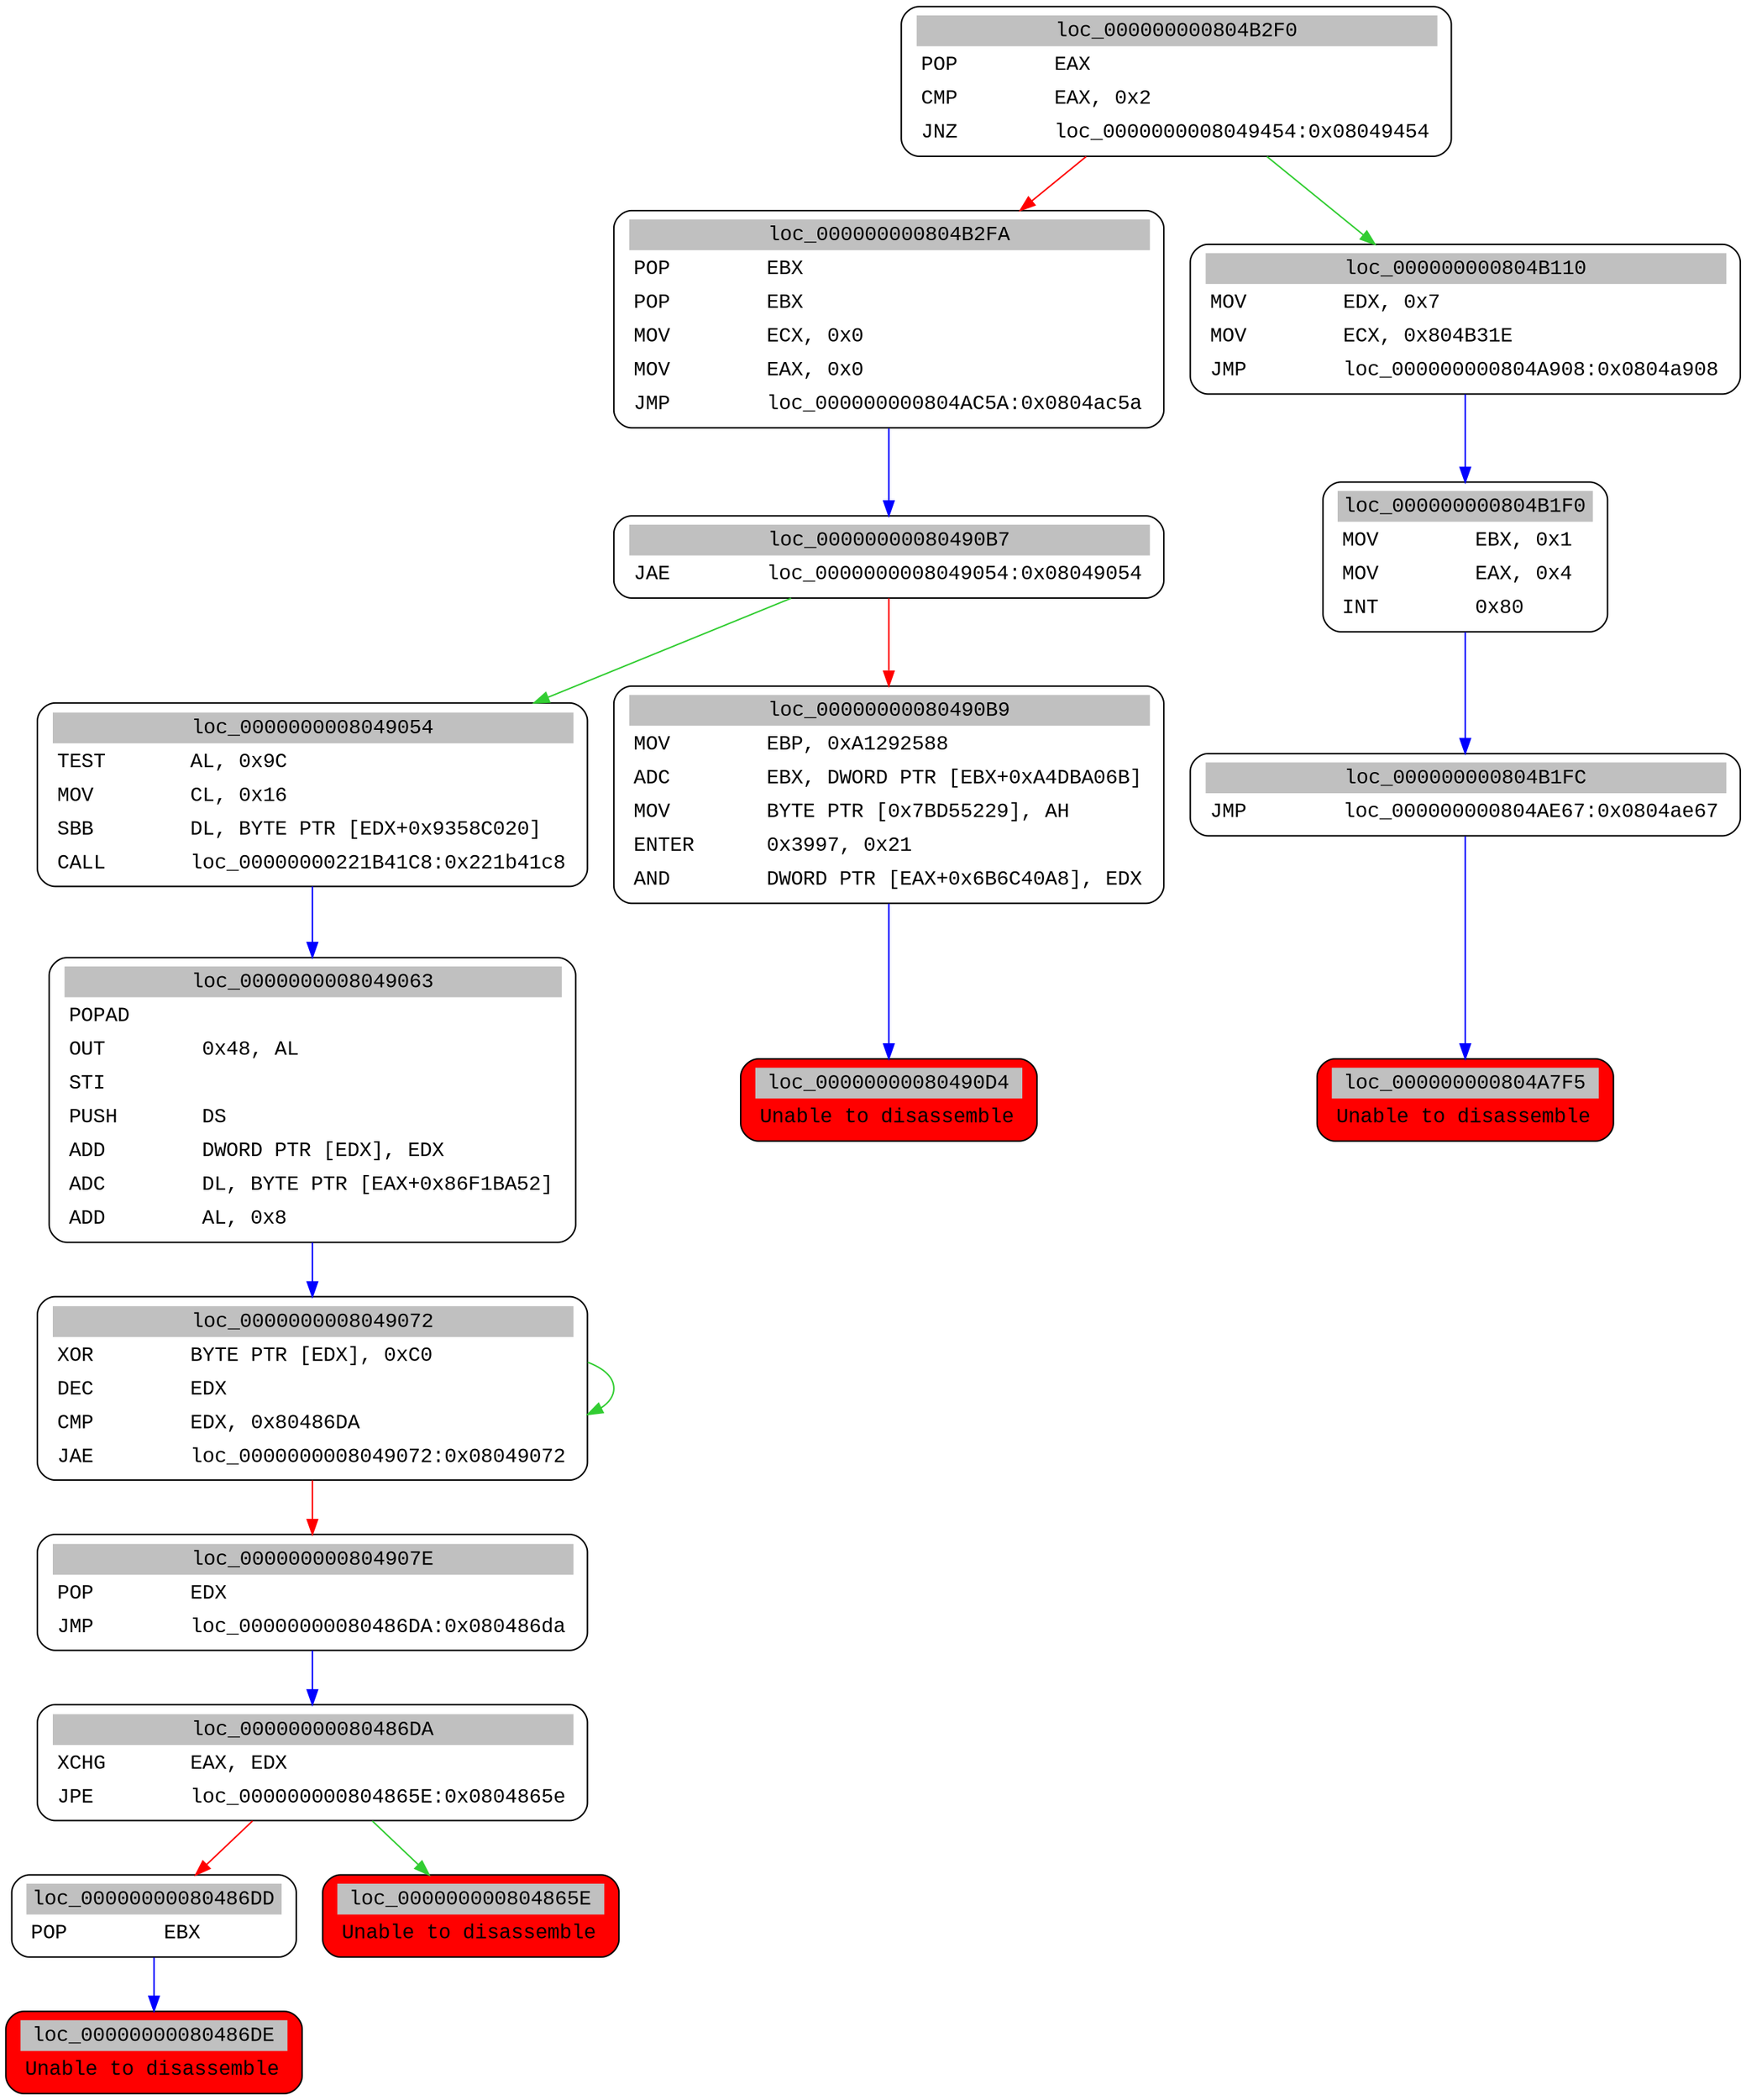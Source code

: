 digraph asm_graph {
8782074554465 [
shape="Mrecord" fontname="Courier New"label =<<table border="0" cellborder="0" cellpadding="3"><tr><td colspan="2" align="center" bgcolor="grey">loc_000000000804B1F0</td></tr><tr><td align="left">MOV        EBX, 0x1</td></tr><tr><td align="left">MOV        EAX, 0x4</td></tr><tr><td align="left">INT        0x80</td></tr></table>> ];
8782074592117 [
shape="Mrecord" fontname="Courier New"label =<<table border="0" cellborder="0" cellpadding="3"><tr><td colspan="2" align="center" bgcolor="grey">loc_00000000080486DD</td></tr><tr><td align="left">POP        EBX</td></tr></table>> ];
8782074554597 [
shape="Mrecord" style="filled" fontname="Courier New" fillcolor="red"label =<<table border="0" cellborder="0" cellpadding="3"><tr><td colspan="2" align="center" bgcolor="grey">loc_000000000804A7F5</td></tr><tr><td align="left">Unable to disassemble</td></tr></table>> ];
8782074592005 [
shape="Mrecord" fontname="Courier New"label =<<table border="0" cellborder="0" cellpadding="3"><tr><td colspan="2" align="center" bgcolor="grey">loc_000000000804907E</td></tr><tr><td align="left">POP        EDX</td></tr><tr><td align="left">JMP        loc_00000000080486DA:0x080486da</td></tr></table>> ];
8782074582341 [
shape="Mrecord" fontname="Courier New"label =<<table border="0" cellborder="0" cellpadding="3"><tr><td colspan="2" align="center" bgcolor="grey">loc_000000000804B2FA</td></tr><tr><td align="left">POP        EBX</td></tr><tr><td align="left">POP        EBX</td></tr><tr><td align="left">MOV        ECX, 0x0</td></tr><tr><td align="left">MOV        EAX, 0x0</td></tr><tr><td align="left">JMP        loc_000000000804AC5A:0x0804ac5a</td></tr></table>> ];
8782074586737 [
shape="Mrecord" fontname="Courier New"label =<<table border="0" cellborder="0" cellpadding="3"><tr><td colspan="2" align="center" bgcolor="grey">loc_0000000008049054</td></tr><tr><td align="left">TEST       AL, 0x9C</td></tr><tr><td align="left">MOV        CL, 0x16</td></tr><tr><td align="left">SBB        DL, BYTE PTR [EDX+0x9358C020]</td></tr><tr><td align="left">CALL       loc_00000000221B41C8:0x221b41c8</td></tr></table>> ];
8782074586665 [
shape="Mrecord" fontname="Courier New"label =<<table border="0" cellborder="0" cellpadding="3"><tr><td colspan="2" align="center" bgcolor="grey">loc_00000000080490B9</td></tr><tr><td align="left">MOV        EBP, 0xA1292588</td></tr><tr><td align="left">ADC        EBX, DWORD PTR [EBX+0xA4DBA06B]</td></tr><tr><td align="left">MOV        BYTE PTR [0x7BD55229], AH</td></tr><tr><td align="left">ENTER      0x3997, 0x21</td></tr><tr><td align="left">AND        DWORD PTR [EAX+0x6B6C40A8], EDX</td></tr></table>> ];
8782074586825 [
shape="Mrecord" style="filled" fontname="Courier New" fillcolor="red"label =<<table border="0" cellborder="0" cellpadding="3"><tr><td colspan="2" align="center" bgcolor="grey">loc_00000000080490D4</td></tr><tr><td align="left">Unable to disassemble</td></tr></table>> ];
8782074554509 [
shape="Mrecord" fontname="Courier New"label =<<table border="0" cellborder="0" cellpadding="3"><tr><td colspan="2" align="center" bgcolor="grey">loc_000000000804B1FC</td></tr><tr><td align="left">JMP        loc_000000000804AE67:0x0804ae67</td></tr></table>> ];
8782074582289 [
shape="Mrecord" fontname="Courier New"label =<<table border="0" cellborder="0" cellpadding="3"><tr><td colspan="2" align="center" bgcolor="grey">loc_000000000804B2F0</td></tr><tr><td align="left">POP        EAX</td></tr><tr><td align="left">CMP        EAX, 0x2</td></tr><tr><td align="left">JNZ        loc_0000000008049454:0x08049454</td></tr></table>> ];
8782074586821 [
shape="Mrecord" fontname="Courier New"label =<<table border="0" cellborder="0" cellpadding="3"><tr><td colspan="2" align="center" bgcolor="grey">loc_0000000008049063</td></tr><tr><td align="left">POPAD      </td></tr><tr><td align="left">OUT        0x48, AL</td></tr><tr><td align="left">STI        </td></tr><tr><td align="left">PUSH       DS</td></tr><tr><td align="left">ADD        DWORD PTR [EDX], EDX</td></tr><tr><td align="left">ADC        DL, BYTE PTR [EAX+0x86F1BA52]</td></tr><tr><td align="left">ADD        AL, 0x8</td></tr></table>> ];
8782074568565 [
shape="Mrecord" fontname="Courier New"label =<<table border="0" cellborder="0" cellpadding="3"><tr><td colspan="2" align="center" bgcolor="grey">loc_000000000804B110</td></tr><tr><td align="left">MOV        EDX, 0x7</td></tr><tr><td align="left">MOV        ECX, 0x804B31E</td></tr><tr><td align="left">JMP        loc_000000000804A908:0x0804a908</td></tr></table>> ];
8782074592201 [
shape="Mrecord" style="filled" fontname="Courier New" fillcolor="red"label =<<table border="0" cellborder="0" cellpadding="3"><tr><td colspan="2" align="center" bgcolor="grey">loc_00000000080486DE</td></tr><tr><td align="left">Unable to disassemble</td></tr></table>> ];
8782074592153 [
shape="Mrecord" style="filled" fontname="Courier New" fillcolor="red"label =<<table border="0" cellborder="0" cellpadding="3"><tr><td colspan="2" align="center" bgcolor="grey">loc_000000000804865E</td></tr><tr><td align="left">Unable to disassemble</td></tr></table>> ];
8782074558713 [
shape="Mrecord" fontname="Courier New"label =<<table border="0" cellborder="0" cellpadding="3"><tr><td colspan="2" align="center" bgcolor="grey">loc_0000000008049072</td></tr><tr><td align="left">XOR        BYTE PTR [EDX], 0xC0</td></tr><tr><td align="left">DEC        EDX</td></tr><tr><td align="left">CMP        EDX, 0x80486DA</td></tr><tr><td align="left">JAE        loc_0000000008049072:0x08049072</td></tr></table>> ];
8782074592081 [
shape="Mrecord" fontname="Courier New"label =<<table border="0" cellborder="0" cellpadding="3"><tr><td colspan="2" align="center" bgcolor="grey">loc_00000000080486DA</td></tr><tr><td align="left">XCHG       EAX, EDX</td></tr><tr><td align="left">JPE        loc_000000000804865E:0x0804865e</td></tr></table>> ];
8782074586629 [
shape="Mrecord" fontname="Courier New"label =<<table border="0" cellborder="0" cellpadding="3"><tr><td colspan="2" align="center" bgcolor="grey">loc_00000000080490B7</td></tr><tr><td align="left">JAE        loc_0000000008049054:0x08049054</td></tr></table>> ];
8782074586629 -> 8782074586665[color="red"];
8782074554465 -> 8782074554509[color="blue"];
8782074586629 -> 8782074586737[color="limegreen"];
8782074582289 -> 8782074568565[color="limegreen"];
8782074568565 -> 8782074554465[color="blue"];
8782074586737 -> 8782074586821[color="blue"];
8782074586665 -> 8782074586825[color="blue"];
8782074554509 -> 8782074554597[color="blue"];
8782074592005 -> 8782074592081[color="blue"];
8782074592081 -> 8782074592117[color="red"];
8782074592117 -> 8782074592201[color="blue"];
8782074582289 -> 8782074582341[color="red"];
8782074582341 -> 8782074586629[color="blue"];
8782074592081 -> 8782074592153[color="limegreen"];
8782074586821 -> 8782074558713[color="blue"];
8782074558713 -> 8782074592005[color="red"];
8782074558713 -> 8782074558713[color="limegreen"];
}